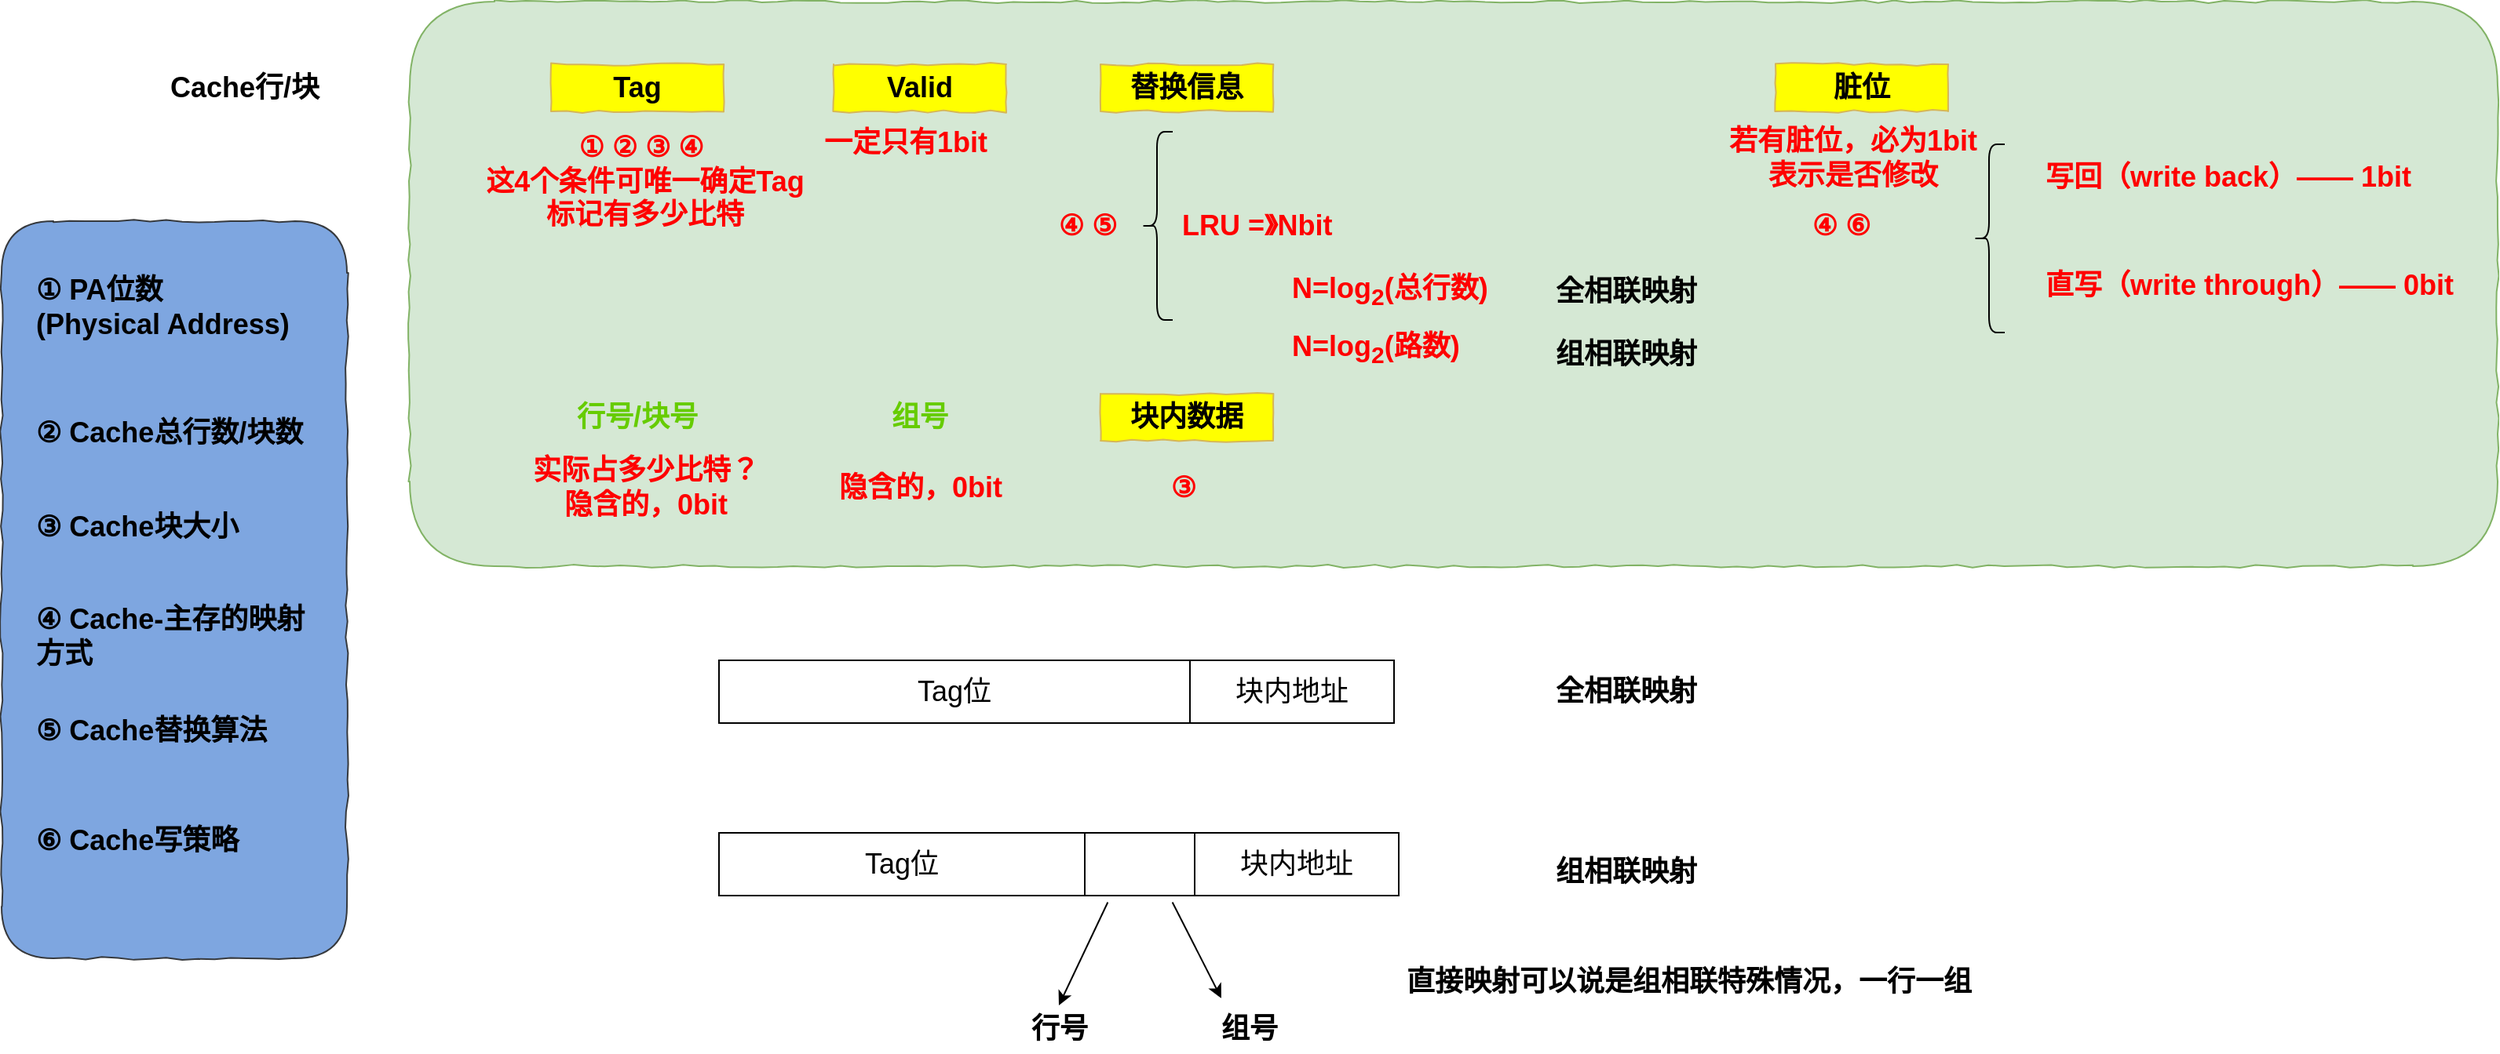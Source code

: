 <mxfile version="15.8.7" type="github">
  <diagram id="sX8kAQKrLiFmeek9PeK2" name="第 1 页">
    <mxGraphModel dx="1846" dy="613" grid="1" gridSize="10" guides="1" tooltips="1" connect="1" arrows="1" fold="1" page="1" pageScale="1" pageWidth="827" pageHeight="1169" math="0" shadow="0">
      <root>
        <mxCell id="0" />
        <mxCell id="QMcq5MqNsXWsQAmR-mkq-107" value="bg" parent="0" />
        <mxCell id="QMcq5MqNsXWsQAmR-mkq-108" value="未命名图层" parent="0" />
        <mxCell id="QMcq5MqNsXWsQAmR-mkq-109" value="" style="rounded=1;whiteSpace=wrap;html=1;fontSize=18;fillColor=#d5e8d4;strokeColor=#82b366;comic=1;treeMoving=1;" vertex="1" parent="QMcq5MqNsXWsQAmR-mkq-108">
          <mxGeometry x="200" y="260" width="1330" height="360" as="geometry" />
        </mxCell>
        <mxCell id="QMcq5MqNsXWsQAmR-mkq-110" value="" style="rounded=1;whiteSpace=wrap;html=1;comic=1;fontSize=18;fillColor=#7EA6E0;strokeColor=#36393d;" vertex="1" parent="QMcq5MqNsXWsQAmR-mkq-108">
          <mxGeometry x="-60" y="400" width="220" height="470" as="geometry" />
        </mxCell>
        <mxCell id="1" value="Cache行" style="" parent="0" />
        <mxCell id="QMcq5MqNsXWsQAmR-mkq-1" value="Cache行/块" style="text;html=1;strokeColor=none;fillColor=none;align=center;verticalAlign=middle;whiteSpace=wrap;rounded=0;fontSize=18;fontStyle=1" vertex="1" parent="1">
          <mxGeometry x="40" y="300" width="110" height="30" as="geometry" />
        </mxCell>
        <mxCell id="QMcq5MqNsXWsQAmR-mkq-2" value="Tag" style="text;html=1;strokeColor=#d6b656;fillColor=#FFFF00;align=center;verticalAlign=middle;whiteSpace=wrap;rounded=0;fontSize=18;fontStyle=1;comic=1;treeMoving=1;treeFolding=0;" vertex="1" parent="1">
          <mxGeometry x="290" y="300" width="110" height="30" as="geometry" />
        </mxCell>
        <mxCell id="QMcq5MqNsXWsQAmR-mkq-3" value="Valid" style="text;html=1;strokeColor=#d6b656;fillColor=#FFFF00;align=center;verticalAlign=middle;whiteSpace=wrap;rounded=0;fontSize=18;fontStyle=1;comic=1;treeMoving=1;treeFolding=0;" vertex="1" parent="1">
          <mxGeometry x="470" y="300" width="110" height="30" as="geometry" />
        </mxCell>
        <mxCell id="QMcq5MqNsXWsQAmR-mkq-4" value="替换信息" style="text;html=1;strokeColor=#d6b656;fillColor=#FFFF00;align=center;verticalAlign=middle;whiteSpace=wrap;rounded=0;fontSize=18;fontStyle=1;comic=1;treeMoving=1;treeFolding=0;" vertex="1" parent="1">
          <mxGeometry x="640" y="300" width="110" height="30" as="geometry" />
        </mxCell>
        <mxCell id="QMcq5MqNsXWsQAmR-mkq-5" value="行号/块号" style="text;html=1;strokeColor=none;fillColor=none;align=center;verticalAlign=middle;whiteSpace=wrap;rounded=0;fontSize=18;fontStyle=1;fontColor=#66CC00;" vertex="1" parent="1">
          <mxGeometry x="290" y="510" width="110" height="30" as="geometry" />
        </mxCell>
        <mxCell id="QMcq5MqNsXWsQAmR-mkq-6" value="组号" style="text;html=1;strokeColor=none;fillColor=none;align=center;verticalAlign=middle;whiteSpace=wrap;rounded=0;fontSize=18;fontStyle=1;fontColor=#66CC00;" vertex="1" parent="1">
          <mxGeometry x="470" y="510" width="110" height="30" as="geometry" />
        </mxCell>
        <mxCell id="QMcq5MqNsXWsQAmR-mkq-7" value="块内数据" style="text;html=1;strokeColor=#d6b656;fillColor=#FFFF00;align=center;verticalAlign=middle;whiteSpace=wrap;rounded=0;fontSize=18;fontStyle=1;comic=1;treeMoving=1;treeFolding=0;" vertex="1" parent="1">
          <mxGeometry x="640" y="510" width="110" height="30" as="geometry" />
        </mxCell>
        <mxCell id="QMcq5MqNsXWsQAmR-mkq-8" value="脏位" style="text;html=1;strokeColor=#d6b656;fillColor=#FFFF00;align=center;verticalAlign=middle;whiteSpace=wrap;rounded=0;fontSize=18;fontStyle=1;comic=1;treeMoving=1;treeFolding=0;" vertex="1" parent="1">
          <mxGeometry x="1070" y="300" width="110" height="30" as="geometry" />
        </mxCell>
        <mxCell id="QMcq5MqNsXWsQAmR-mkq-10" value="① PA位数&lt;br&gt;(Physical Address)" style="text;html=1;strokeColor=none;fillColor=none;align=left;verticalAlign=middle;whiteSpace=wrap;rounded=0;fontSize=18;fontStyle=1" vertex="1" parent="1">
          <mxGeometry x="-40" y="430" width="190" height="50" as="geometry" />
        </mxCell>
        <mxCell id="QMcq5MqNsXWsQAmR-mkq-11" value="② Cache总行数/块数" style="text;html=1;strokeColor=none;fillColor=none;align=left;verticalAlign=middle;whiteSpace=wrap;rounded=0;fontSize=18;fontStyle=1" vertex="1" parent="1">
          <mxGeometry x="-40" y="510" width="190" height="50" as="geometry" />
        </mxCell>
        <mxCell id="QMcq5MqNsXWsQAmR-mkq-12" value="③ Cache块大小" style="text;html=1;strokeColor=none;fillColor=none;align=left;verticalAlign=middle;whiteSpace=wrap;rounded=0;fontSize=18;fontStyle=1" vertex="1" parent="1">
          <mxGeometry x="-40" y="570" width="190" height="50" as="geometry" />
        </mxCell>
        <mxCell id="QMcq5MqNsXWsQAmR-mkq-13" value="④ Cache-主存的映射方式" style="text;html=1;strokeColor=none;fillColor=none;align=left;verticalAlign=middle;whiteSpace=wrap;rounded=0;fontSize=18;fontStyle=1" vertex="1" parent="1">
          <mxGeometry x="-40" y="640" width="190" height="50" as="geometry" />
        </mxCell>
        <mxCell id="QMcq5MqNsXWsQAmR-mkq-14" value="⑥ Cache写策略" style="text;html=1;strokeColor=none;fillColor=none;align=left;verticalAlign=middle;whiteSpace=wrap;rounded=0;fontSize=18;fontStyle=1" vertex="1" parent="1">
          <mxGeometry x="-40" y="770" width="190" height="50" as="geometry" />
        </mxCell>
        <mxCell id="QMcq5MqNsXWsQAmR-mkq-15" value="⑤ Cache替换算法" style="text;html=1;strokeColor=none;fillColor=none;align=left;verticalAlign=middle;whiteSpace=wrap;rounded=0;fontSize=18;fontStyle=1" vertex="1" parent="1">
          <mxGeometry x="-40" y="700" width="190" height="50" as="geometry" />
        </mxCell>
        <mxCell id="QMcq5MqNsXWsQAmR-mkq-16" value="" style="shape=table;startSize=0;container=1;collapsible=0;childLayout=tableLayout;fontSize=18;" vertex="1" parent="1">
          <mxGeometry x="397" y="680" width="430" height="40" as="geometry" />
        </mxCell>
        <mxCell id="QMcq5MqNsXWsQAmR-mkq-17" value="" style="shape=partialRectangle;collapsible=0;dropTarget=0;pointerEvents=0;fillColor=none;top=0;left=0;bottom=0;right=0;points=[[0,0.5],[1,0.5]];portConstraint=eastwest;fontSize=18;" vertex="1" parent="QMcq5MqNsXWsQAmR-mkq-16">
          <mxGeometry width="430" height="40" as="geometry" />
        </mxCell>
        <mxCell id="QMcq5MqNsXWsQAmR-mkq-18" value="Tag位" style="shape=partialRectangle;html=1;whiteSpace=wrap;connectable=0;overflow=hidden;fillColor=none;top=0;left=0;bottom=0;right=0;pointerEvents=1;fontSize=18;" vertex="1" parent="QMcq5MqNsXWsQAmR-mkq-17">
          <mxGeometry width="300" height="40" as="geometry">
            <mxRectangle width="300" height="40" as="alternateBounds" />
          </mxGeometry>
        </mxCell>
        <mxCell id="QMcq5MqNsXWsQAmR-mkq-19" value="块内地址" style="shape=partialRectangle;html=1;whiteSpace=wrap;connectable=0;overflow=hidden;fillColor=none;top=0;left=0;bottom=0;right=0;pointerEvents=1;fontSize=18;" vertex="1" parent="QMcq5MqNsXWsQAmR-mkq-17">
          <mxGeometry x="300" width="130" height="40" as="geometry">
            <mxRectangle width="130" height="40" as="alternateBounds" />
          </mxGeometry>
        </mxCell>
        <mxCell id="QMcq5MqNsXWsQAmR-mkq-24" value="" style="shape=table;startSize=0;container=1;collapsible=0;childLayout=tableLayout;fontSize=18;" vertex="1" parent="1">
          <mxGeometry x="397" y="790" width="433" height="40" as="geometry" />
        </mxCell>
        <mxCell id="QMcq5MqNsXWsQAmR-mkq-25" value="" style="shape=partialRectangle;collapsible=0;dropTarget=0;pointerEvents=0;fillColor=none;top=0;left=0;bottom=0;right=0;points=[[0,0.5],[1,0.5]];portConstraint=eastwest;fontSize=18;" vertex="1" parent="QMcq5MqNsXWsQAmR-mkq-24">
          <mxGeometry width="433" height="40" as="geometry" />
        </mxCell>
        <mxCell id="QMcq5MqNsXWsQAmR-mkq-26" value="Tag位" style="shape=partialRectangle;html=1;whiteSpace=wrap;connectable=0;overflow=hidden;fillColor=none;top=0;left=0;bottom=0;right=0;pointerEvents=1;fontSize=18;" vertex="1" parent="QMcq5MqNsXWsQAmR-mkq-25">
          <mxGeometry width="233" height="40" as="geometry">
            <mxRectangle width="233" height="40" as="alternateBounds" />
          </mxGeometry>
        </mxCell>
        <mxCell id="QMcq5MqNsXWsQAmR-mkq-27" value="" style="shape=partialRectangle;html=1;whiteSpace=wrap;connectable=0;overflow=hidden;fillColor=none;top=0;left=0;bottom=0;right=0;pointerEvents=1;fontSize=18;" vertex="1" parent="QMcq5MqNsXWsQAmR-mkq-25">
          <mxGeometry x="233" width="70" height="40" as="geometry">
            <mxRectangle width="70" height="40" as="alternateBounds" />
          </mxGeometry>
        </mxCell>
        <mxCell id="QMcq5MqNsXWsQAmR-mkq-28" value="块内地址" style="shape=partialRectangle;html=1;whiteSpace=wrap;connectable=0;overflow=hidden;fillColor=none;top=0;left=0;bottom=0;right=0;pointerEvents=1;fontSize=18;" vertex="1" parent="QMcq5MqNsXWsQAmR-mkq-25">
          <mxGeometry x="303" width="130" height="40" as="geometry">
            <mxRectangle width="130" height="40" as="alternateBounds" />
          </mxGeometry>
        </mxCell>
        <mxCell id="QMcq5MqNsXWsQAmR-mkq-29" value="行号" style="text;html=1;strokeColor=none;fillColor=none;align=center;verticalAlign=middle;whiteSpace=wrap;rounded=0;fontSize=18;fontStyle=1" vertex="1" parent="1">
          <mxGeometry x="558.5" y="900" width="110" height="30" as="geometry" />
        </mxCell>
        <mxCell id="QMcq5MqNsXWsQAmR-mkq-30" value="组号" style="text;html=1;strokeColor=none;fillColor=none;align=center;verticalAlign=middle;whiteSpace=wrap;rounded=0;fontSize=18;fontStyle=1" vertex="1" parent="1">
          <mxGeometry x="680" y="900" width="110" height="30" as="geometry" />
        </mxCell>
        <mxCell id="QMcq5MqNsXWsQAmR-mkq-33" value="" style="endArrow=classic;html=1;rounded=0;fontSize=18;entryX=0.5;entryY=0;entryDx=0;entryDy=0;exitX=0.572;exitY=1.106;exitDx=0;exitDy=0;exitPerimeter=0;" edge="1" parent="1" source="QMcq5MqNsXWsQAmR-mkq-25" target="QMcq5MqNsXWsQAmR-mkq-29">
          <mxGeometry width="50" height="50" relative="1" as="geometry">
            <mxPoint x="420" y="720" as="sourcePoint" />
            <mxPoint x="470" y="670" as="targetPoint" />
          </mxGeometry>
        </mxCell>
        <mxCell id="QMcq5MqNsXWsQAmR-mkq-34" value="" style="endArrow=classic;html=1;rounded=0;fontSize=18;entryX=0.336;entryY=-0.153;entryDx=0;entryDy=0;exitX=0.667;exitY=1.106;exitDx=0;exitDy=0;exitPerimeter=0;entryPerimeter=0;" edge="1" parent="1" source="QMcq5MqNsXWsQAmR-mkq-25" target="QMcq5MqNsXWsQAmR-mkq-30">
          <mxGeometry width="50" height="50" relative="1" as="geometry">
            <mxPoint x="654.676" y="844.24" as="sourcePoint" />
            <mxPoint x="623.5" y="910.0" as="targetPoint" />
          </mxGeometry>
        </mxCell>
        <mxCell id="QMcq5MqNsXWsQAmR-mkq-35" value="全相联映射" style="text;html=1;strokeColor=none;fillColor=none;align=center;verticalAlign=middle;whiteSpace=wrap;rounded=0;fontSize=18;fontStyle=1" vertex="1" parent="1">
          <mxGeometry x="920" y="685" width="110" height="30" as="geometry" />
        </mxCell>
        <mxCell id="QMcq5MqNsXWsQAmR-mkq-36" value="组相联映射" style="text;html=1;strokeColor=none;fillColor=none;align=center;verticalAlign=middle;whiteSpace=wrap;rounded=0;fontSize=18;fontStyle=1" vertex="1" parent="1">
          <mxGeometry x="920" y="800" width="110" height="30" as="geometry" />
        </mxCell>
        <mxCell id="QMcq5MqNsXWsQAmR-mkq-37" value="直接映射可以说是组相联特殊情况，一行一组" style="text;html=1;strokeColor=none;fillColor=none;align=center;verticalAlign=middle;whiteSpace=wrap;rounded=0;fontSize=18;fontStyle=1" vertex="1" parent="1">
          <mxGeometry x="830" y="870" width="370" height="30" as="geometry" />
        </mxCell>
        <mxCell id="QMcq5MqNsXWsQAmR-mkq-38" value="① ② ③ ④&amp;nbsp;&lt;br&gt;这4个条件可唯一确定Tag标记有多少比特" style="text;html=1;strokeColor=none;fillColor=none;align=center;verticalAlign=middle;whiteSpace=wrap;rounded=0;fontSize=18;fontStyle=1;fontColor=#FF0000;" vertex="1" parent="1">
          <mxGeometry x="240" y="340" width="220" height="70" as="geometry" />
        </mxCell>
        <mxCell id="QMcq5MqNsXWsQAmR-mkq-40" value="一定只有1bit" style="text;html=1;strokeColor=none;fillColor=none;align=center;verticalAlign=middle;whiteSpace=wrap;rounded=0;fontSize=18;fontStyle=1;fontColor=#FF0000;" vertex="1" parent="1">
          <mxGeometry x="452" y="330" width="128" height="40" as="geometry" />
        </mxCell>
        <mxCell id="QMcq5MqNsXWsQAmR-mkq-41" value="④ ⑤&amp;nbsp;" style="text;html=1;strokeColor=none;fillColor=none;align=center;verticalAlign=middle;whiteSpace=wrap;rounded=0;fontSize=18;fontStyle=1;fontColor=#FF0000;" vertex="1" parent="1">
          <mxGeometry x="600" y="390.5" width="68.5" height="25" as="geometry" />
        </mxCell>
        <mxCell id="QMcq5MqNsXWsQAmR-mkq-42" value="" style="shape=curlyBracket;whiteSpace=wrap;html=1;rounded=1;fontSize=18;fontColor=#FF0000;" vertex="1" parent="1">
          <mxGeometry x="666" y="343" width="20" height="120" as="geometry" />
        </mxCell>
        <mxCell id="QMcq5MqNsXWsQAmR-mkq-46" value="&lt;div&gt;&lt;span&gt;LRU =》Nbit&lt;/span&gt;&lt;/div&gt;" style="text;html=1;strokeColor=none;fillColor=none;align=left;verticalAlign=middle;whiteSpace=wrap;rounded=0;fontSize=18;fontStyle=1;fontColor=#FF0000;" vertex="1" parent="1">
          <mxGeometry x="690" y="384.5" width="110" height="37" as="geometry" />
        </mxCell>
        <mxCell id="QMcq5MqNsXWsQAmR-mkq-47" value="&lt;div&gt;N=log&lt;sub&gt;2&lt;/sub&gt;(总行数)&lt;/div&gt;" style="text;html=1;strokeColor=none;fillColor=none;align=left;verticalAlign=middle;whiteSpace=wrap;rounded=0;fontSize=18;fontStyle=1;fontColor=#FF0000;" vertex="1" parent="1">
          <mxGeometry x="760" y="426" width="140" height="37" as="geometry" />
        </mxCell>
        <mxCell id="QMcq5MqNsXWsQAmR-mkq-48" value="&lt;div&gt;N=log&lt;sub&gt;2&lt;/sub&gt;(路数)&lt;/div&gt;" style="text;html=1;strokeColor=none;fillColor=none;align=left;verticalAlign=middle;whiteSpace=wrap;rounded=0;fontSize=18;fontStyle=1;fontColor=#FF0000;" vertex="1" parent="1">
          <mxGeometry x="760" y="463" width="140" height="37" as="geometry" />
        </mxCell>
        <mxCell id="QMcq5MqNsXWsQAmR-mkq-49" value="全相联映射" style="text;html=1;strokeColor=none;fillColor=none;align=center;verticalAlign=middle;whiteSpace=wrap;rounded=0;fontSize=18;fontStyle=1" vertex="1" parent="1">
          <mxGeometry x="920" y="429.5" width="110" height="30" as="geometry" />
        </mxCell>
        <mxCell id="QMcq5MqNsXWsQAmR-mkq-50" value="组相联映射" style="text;html=1;strokeColor=none;fillColor=none;align=center;verticalAlign=middle;whiteSpace=wrap;rounded=0;fontSize=18;fontStyle=1" vertex="1" parent="1">
          <mxGeometry x="920" y="470" width="110" height="30" as="geometry" />
        </mxCell>
        <mxCell id="QMcq5MqNsXWsQAmR-mkq-51" value="若有脏位，必为1bit&lt;br&gt;表示是否修改" style="text;html=1;strokeColor=none;fillColor=none;align=center;verticalAlign=middle;whiteSpace=wrap;rounded=0;fontSize=18;fontStyle=1;fontColor=#FF0000;" vertex="1" parent="1">
          <mxGeometry x="1030" y="340" width="179" height="40" as="geometry" />
        </mxCell>
        <mxCell id="QMcq5MqNsXWsQAmR-mkq-52" value="④ ⑥&amp;nbsp;" style="text;html=1;strokeColor=none;fillColor=none;align=center;verticalAlign=middle;whiteSpace=wrap;rounded=0;fontSize=18;fontStyle=1;fontColor=#FF0000;" vertex="1" parent="1">
          <mxGeometry x="1080" y="390.5" width="68.5" height="25" as="geometry" />
        </mxCell>
        <mxCell id="QMcq5MqNsXWsQAmR-mkq-53" value="" style="shape=curlyBracket;whiteSpace=wrap;html=1;rounded=1;fontSize=18;fontColor=#FF0000;" vertex="1" parent="1">
          <mxGeometry x="1196" y="351" width="20" height="120" as="geometry" />
        </mxCell>
        <mxCell id="QMcq5MqNsXWsQAmR-mkq-54" value="&lt;div&gt;&lt;span&gt;写回（write back）—— 1bit&lt;/span&gt;&lt;/div&gt;" style="text;html=1;strokeColor=none;fillColor=none;align=left;verticalAlign=middle;whiteSpace=wrap;rounded=0;fontSize=18;fontStyle=1;fontColor=#FF0000;" vertex="1" parent="1">
          <mxGeometry x="1240" y="353.5" width="280" height="37" as="geometry" />
        </mxCell>
        <mxCell id="QMcq5MqNsXWsQAmR-mkq-55" value="&lt;div&gt;&lt;span&gt;直写（write through）—— 0bit&lt;/span&gt;&lt;/div&gt;" style="text;html=1;strokeColor=none;fillColor=none;align=left;verticalAlign=middle;whiteSpace=wrap;rounded=0;fontSize=18;fontStyle=1;fontColor=#FF0000;" vertex="1" parent="1">
          <mxGeometry x="1240" y="422.5" width="280" height="37" as="geometry" />
        </mxCell>
        <mxCell id="QMcq5MqNsXWsQAmR-mkq-56" value="实际占多少比特？&lt;br&gt;隐含的，0bit" style="text;html=1;strokeColor=none;fillColor=none;align=center;verticalAlign=middle;whiteSpace=wrap;rounded=0;fontSize=18;fontStyle=1;fontColor=#FF0000;" vertex="1" parent="1">
          <mxGeometry x="265.5" y="550" width="169" height="40" as="geometry" />
        </mxCell>
        <mxCell id="QMcq5MqNsXWsQAmR-mkq-57" value="隐含的，0bit" style="text;html=1;strokeColor=none;fillColor=none;align=center;verticalAlign=middle;whiteSpace=wrap;rounded=0;fontSize=18;fontStyle=1;fontColor=#FF0000;" vertex="1" parent="1">
          <mxGeometry x="440.5" y="550" width="169" height="40" as="geometry" />
        </mxCell>
        <mxCell id="QMcq5MqNsXWsQAmR-mkq-58" value="③&amp;nbsp;" style="text;html=1;strokeColor=none;fillColor=none;align=center;verticalAlign=middle;whiteSpace=wrap;rounded=0;fontSize=18;fontStyle=1;fontColor=#FF0000;" vertex="1" parent="1">
          <mxGeometry x="660.75" y="557.5" width="68.5" height="25" as="geometry" />
        </mxCell>
      </root>
    </mxGraphModel>
  </diagram>
</mxfile>
